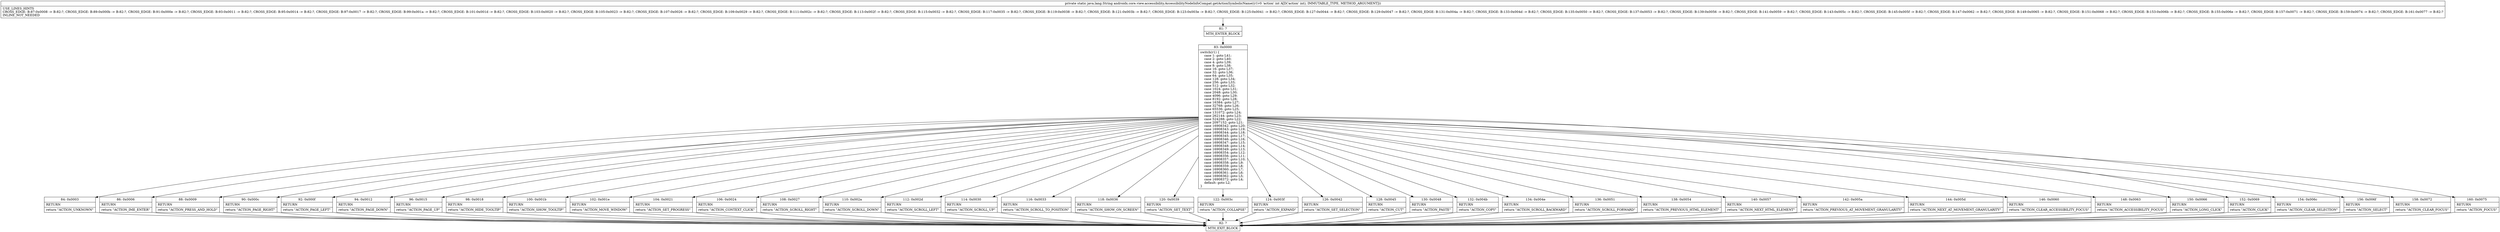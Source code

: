 digraph "CFG forandroidx.core.view.accessibility.AccessibilityNodeInfoCompat.getActionSymbolicName(I)Ljava\/lang\/String;" {
Node_81 [shape=record,label="{81\:\ ?|MTH_ENTER_BLOCK\l}"];
Node_83 [shape=record,label="{83\:\ 0x0000|switch(r1) \{\l    case 1: goto L41;\l    case 2: goto L40;\l    case 4: goto L39;\l    case 8: goto L38;\l    case 16: goto L37;\l    case 32: goto L36;\l    case 64: goto L35;\l    case 128: goto L34;\l    case 256: goto L33;\l    case 512: goto L32;\l    case 1024: goto L31;\l    case 2048: goto L30;\l    case 4096: goto L29;\l    case 8192: goto L28;\l    case 16384: goto L27;\l    case 32768: goto L26;\l    case 65536: goto L25;\l    case 131072: goto L24;\l    case 262144: goto L23;\l    case 524288: goto L22;\l    case 2097152: goto L21;\l    case 16908342: goto L20;\l    case 16908343: goto L19;\l    case 16908344: goto L18;\l    case 16908345: goto L17;\l    case 16908346: goto L16;\l    case 16908347: goto L15;\l    case 16908348: goto L14;\l    case 16908349: goto L13;\l    case 16908354: goto L12;\l    case 16908356: goto L11;\l    case 16908357: goto L10;\l    case 16908358: goto L9;\l    case 16908359: goto L8;\l    case 16908360: goto L7;\l    case 16908361: goto L6;\l    case 16908362: goto L5;\l    case 16908372: goto L4;\l    default: goto L2;\l\}\l}"];
Node_84 [shape=record,label="{84\:\ 0x0003|RETURN\l|return \"ACTION_UNKNOWN\"\l}"];
Node_82 [shape=record,label="{82\:\ ?|MTH_EXIT_BLOCK\l}"];
Node_86 [shape=record,label="{86\:\ 0x0006|RETURN\l|return \"ACTION_IME_ENTER\"\l}"];
Node_88 [shape=record,label="{88\:\ 0x0009|RETURN\l|return \"ACTION_PRESS_AND_HOLD\"\l}"];
Node_90 [shape=record,label="{90\:\ 0x000c|RETURN\l|return \"ACTION_PAGE_RIGHT\"\l}"];
Node_92 [shape=record,label="{92\:\ 0x000f|RETURN\l|return \"ACTION_PAGE_LEFT\"\l}"];
Node_94 [shape=record,label="{94\:\ 0x0012|RETURN\l|return \"ACTION_PAGE_DOWN\"\l}"];
Node_96 [shape=record,label="{96\:\ 0x0015|RETURN\l|return \"ACTION_PAGE_UP\"\l}"];
Node_98 [shape=record,label="{98\:\ 0x0018|RETURN\l|return \"ACTION_HIDE_TOOLTIP\"\l}"];
Node_100 [shape=record,label="{100\:\ 0x001b|RETURN\l|return \"ACTION_SHOW_TOOLTIP\"\l}"];
Node_102 [shape=record,label="{102\:\ 0x001e|RETURN\l|return \"ACTION_MOVE_WINDOW\"\l}"];
Node_104 [shape=record,label="{104\:\ 0x0021|RETURN\l|return \"ACTION_SET_PROGRESS\"\l}"];
Node_106 [shape=record,label="{106\:\ 0x0024|RETURN\l|return \"ACTION_CONTEXT_CLICK\"\l}"];
Node_108 [shape=record,label="{108\:\ 0x0027|RETURN\l|return \"ACTION_SCROLL_RIGHT\"\l}"];
Node_110 [shape=record,label="{110\:\ 0x002a|RETURN\l|return \"ACTION_SCROLL_DOWN\"\l}"];
Node_112 [shape=record,label="{112\:\ 0x002d|RETURN\l|return \"ACTION_SCROLL_LEFT\"\l}"];
Node_114 [shape=record,label="{114\:\ 0x0030|RETURN\l|return \"ACTION_SCROLL_UP\"\l}"];
Node_116 [shape=record,label="{116\:\ 0x0033|RETURN\l|return \"ACTION_SCROLL_TO_POSITION\"\l}"];
Node_118 [shape=record,label="{118\:\ 0x0036|RETURN\l|return \"ACTION_SHOW_ON_SCREEN\"\l}"];
Node_120 [shape=record,label="{120\:\ 0x0039|RETURN\l|return \"ACTION_SET_TEXT\"\l}"];
Node_122 [shape=record,label="{122\:\ 0x003c|RETURN\l|return \"ACTION_COLLAPSE\"\l}"];
Node_124 [shape=record,label="{124\:\ 0x003f|RETURN\l|return \"ACTION_EXPAND\"\l}"];
Node_126 [shape=record,label="{126\:\ 0x0042|RETURN\l|return \"ACTION_SET_SELECTION\"\l}"];
Node_128 [shape=record,label="{128\:\ 0x0045|RETURN\l|return \"ACTION_CUT\"\l}"];
Node_130 [shape=record,label="{130\:\ 0x0048|RETURN\l|return \"ACTION_PASTE\"\l}"];
Node_132 [shape=record,label="{132\:\ 0x004b|RETURN\l|return \"ACTION_COPY\"\l}"];
Node_134 [shape=record,label="{134\:\ 0x004e|RETURN\l|return \"ACTION_SCROLL_BACKWARD\"\l}"];
Node_136 [shape=record,label="{136\:\ 0x0051|RETURN\l|return \"ACTION_SCROLL_FORWARD\"\l}"];
Node_138 [shape=record,label="{138\:\ 0x0054|RETURN\l|return \"ACTION_PREVIOUS_HTML_ELEMENT\"\l}"];
Node_140 [shape=record,label="{140\:\ 0x0057|RETURN\l|return \"ACTION_NEXT_HTML_ELEMENT\"\l}"];
Node_142 [shape=record,label="{142\:\ 0x005a|RETURN\l|return \"ACTION_PREVIOUS_AT_MOVEMENT_GRANULARITY\"\l}"];
Node_144 [shape=record,label="{144\:\ 0x005d|RETURN\l|return \"ACTION_NEXT_AT_MOVEMENT_GRANULARITY\"\l}"];
Node_146 [shape=record,label="{146\:\ 0x0060|RETURN\l|return \"ACTION_CLEAR_ACCESSIBILITY_FOCUS\"\l}"];
Node_148 [shape=record,label="{148\:\ 0x0063|RETURN\l|return \"ACTION_ACCESSIBILITY_FOCUS\"\l}"];
Node_150 [shape=record,label="{150\:\ 0x0066|RETURN\l|return \"ACTION_LONG_CLICK\"\l}"];
Node_152 [shape=record,label="{152\:\ 0x0069|RETURN\l|return \"ACTION_CLICK\"\l}"];
Node_154 [shape=record,label="{154\:\ 0x006c|RETURN\l|return \"ACTION_CLEAR_SELECTION\"\l}"];
Node_156 [shape=record,label="{156\:\ 0x006f|RETURN\l|return \"ACTION_SELECT\"\l}"];
Node_158 [shape=record,label="{158\:\ 0x0072|RETURN\l|return \"ACTION_CLEAR_FOCUS\"\l}"];
Node_160 [shape=record,label="{160\:\ 0x0075|RETURN\l|return \"ACTION_FOCUS\"\l}"];
MethodNode[shape=record,label="{private static java.lang.String androidx.core.view.accessibility.AccessibilityNodeInfoCompat.getActionSymbolicName((r1v0 'action' int A[D('action' int), IMMUTABLE_TYPE, METHOD_ARGUMENT]))  | USE_LINES_HINTS\lCROSS_EDGE: B:87:0x0008 \-\> B:82:?, CROSS_EDGE: B:89:0x000b \-\> B:82:?, CROSS_EDGE: B:91:0x000e \-\> B:82:?, CROSS_EDGE: B:93:0x0011 \-\> B:82:?, CROSS_EDGE: B:95:0x0014 \-\> B:82:?, CROSS_EDGE: B:97:0x0017 \-\> B:82:?, CROSS_EDGE: B:99:0x001a \-\> B:82:?, CROSS_EDGE: B:101:0x001d \-\> B:82:?, CROSS_EDGE: B:103:0x0020 \-\> B:82:?, CROSS_EDGE: B:105:0x0023 \-\> B:82:?, CROSS_EDGE: B:107:0x0026 \-\> B:82:?, CROSS_EDGE: B:109:0x0029 \-\> B:82:?, CROSS_EDGE: B:111:0x002c \-\> B:82:?, CROSS_EDGE: B:113:0x002f \-\> B:82:?, CROSS_EDGE: B:115:0x0032 \-\> B:82:?, CROSS_EDGE: B:117:0x0035 \-\> B:82:?, CROSS_EDGE: B:119:0x0038 \-\> B:82:?, CROSS_EDGE: B:121:0x003b \-\> B:82:?, CROSS_EDGE: B:123:0x003e \-\> B:82:?, CROSS_EDGE: B:125:0x0041 \-\> B:82:?, CROSS_EDGE: B:127:0x0044 \-\> B:82:?, CROSS_EDGE: B:129:0x0047 \-\> B:82:?, CROSS_EDGE: B:131:0x004a \-\> B:82:?, CROSS_EDGE: B:133:0x004d \-\> B:82:?, CROSS_EDGE: B:135:0x0050 \-\> B:82:?, CROSS_EDGE: B:137:0x0053 \-\> B:82:?, CROSS_EDGE: B:139:0x0056 \-\> B:82:?, CROSS_EDGE: B:141:0x0059 \-\> B:82:?, CROSS_EDGE: B:143:0x005c \-\> B:82:?, CROSS_EDGE: B:145:0x005f \-\> B:82:?, CROSS_EDGE: B:147:0x0062 \-\> B:82:?, CROSS_EDGE: B:149:0x0065 \-\> B:82:?, CROSS_EDGE: B:151:0x0068 \-\> B:82:?, CROSS_EDGE: B:153:0x006b \-\> B:82:?, CROSS_EDGE: B:155:0x006e \-\> B:82:?, CROSS_EDGE: B:157:0x0071 \-\> B:82:?, CROSS_EDGE: B:159:0x0074 \-\> B:82:?, CROSS_EDGE: B:161:0x0077 \-\> B:82:?\lINLINE_NOT_NEEDED\l}"];
MethodNode -> Node_81;Node_81 -> Node_83;
Node_83 -> Node_84;
Node_83 -> Node_86;
Node_83 -> Node_88;
Node_83 -> Node_90;
Node_83 -> Node_92;
Node_83 -> Node_94;
Node_83 -> Node_96;
Node_83 -> Node_98;
Node_83 -> Node_100;
Node_83 -> Node_102;
Node_83 -> Node_104;
Node_83 -> Node_106;
Node_83 -> Node_108;
Node_83 -> Node_110;
Node_83 -> Node_112;
Node_83 -> Node_114;
Node_83 -> Node_116;
Node_83 -> Node_118;
Node_83 -> Node_120;
Node_83 -> Node_122;
Node_83 -> Node_124;
Node_83 -> Node_126;
Node_83 -> Node_128;
Node_83 -> Node_130;
Node_83 -> Node_132;
Node_83 -> Node_134;
Node_83 -> Node_136;
Node_83 -> Node_138;
Node_83 -> Node_140;
Node_83 -> Node_142;
Node_83 -> Node_144;
Node_83 -> Node_146;
Node_83 -> Node_148;
Node_83 -> Node_150;
Node_83 -> Node_152;
Node_83 -> Node_154;
Node_83 -> Node_156;
Node_83 -> Node_158;
Node_83 -> Node_160;
Node_84 -> Node_82;
Node_86 -> Node_82;
Node_88 -> Node_82;
Node_90 -> Node_82;
Node_92 -> Node_82;
Node_94 -> Node_82;
Node_96 -> Node_82;
Node_98 -> Node_82;
Node_100 -> Node_82;
Node_102 -> Node_82;
Node_104 -> Node_82;
Node_106 -> Node_82;
Node_108 -> Node_82;
Node_110 -> Node_82;
Node_112 -> Node_82;
Node_114 -> Node_82;
Node_116 -> Node_82;
Node_118 -> Node_82;
Node_120 -> Node_82;
Node_122 -> Node_82;
Node_124 -> Node_82;
Node_126 -> Node_82;
Node_128 -> Node_82;
Node_130 -> Node_82;
Node_132 -> Node_82;
Node_134 -> Node_82;
Node_136 -> Node_82;
Node_138 -> Node_82;
Node_140 -> Node_82;
Node_142 -> Node_82;
Node_144 -> Node_82;
Node_146 -> Node_82;
Node_148 -> Node_82;
Node_150 -> Node_82;
Node_152 -> Node_82;
Node_154 -> Node_82;
Node_156 -> Node_82;
Node_158 -> Node_82;
Node_160 -> Node_82;
}

